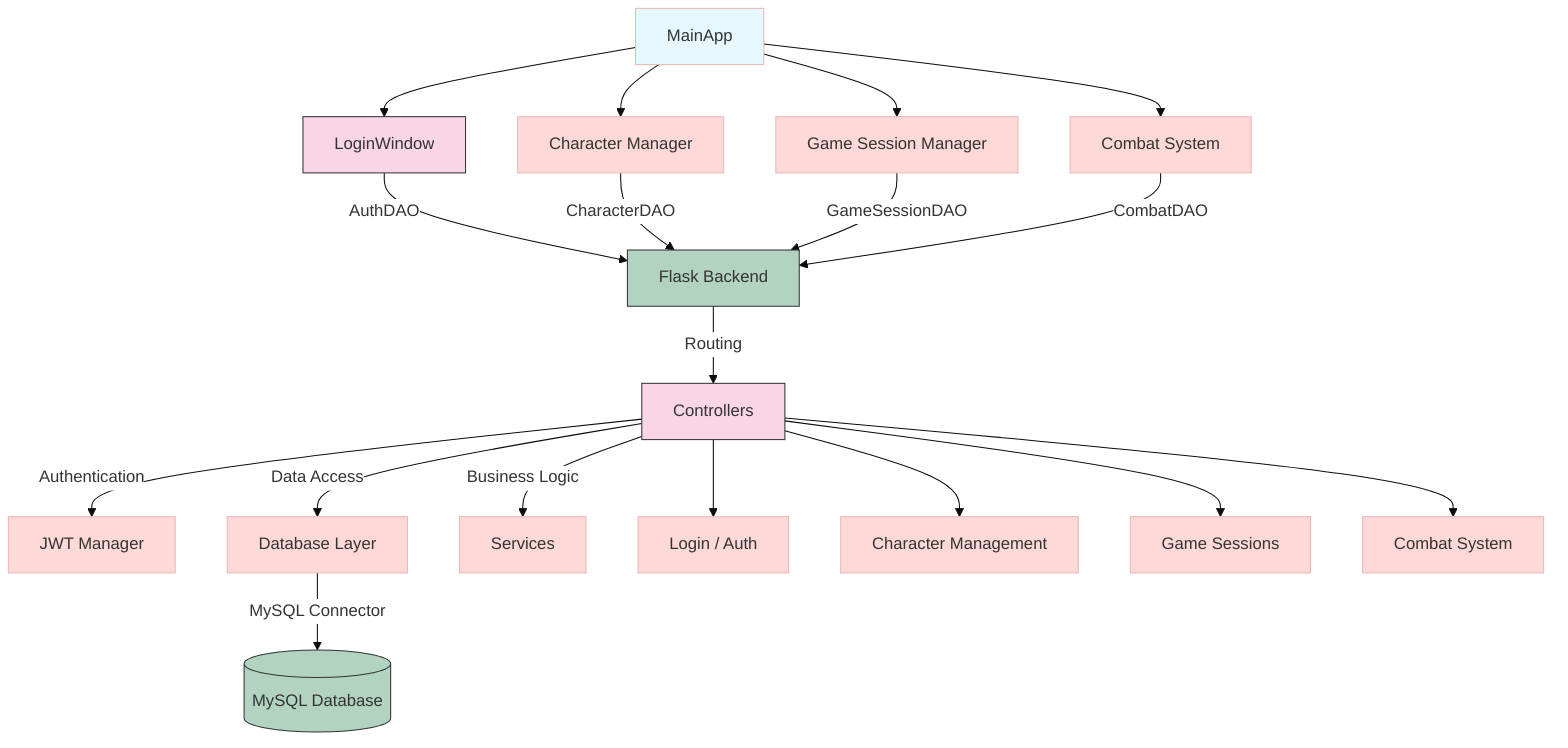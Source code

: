 %%{init: {'theme': 'base', 'themeVariables': { 'primaryColor': '#ffd8d8', 'edgeLabelBackground':'#ffffff', 'backgroundColor': '#ffffff', 'nodeTextColor': '#333333'}}}%%
graph TD
    %% Frontend %%
    A[MainApp] --> B[LoginWindow]
    A --> C[Character Manager]
    A --> D[Game Session Manager]
    A --> E[Combat System]
    
    B -->|AuthDAO| F[Backend]
    C -->|CharacterDAO| F
    D -->|GameSessionDAO| F
    E -->|CombatDAO| F

    %% Backend %%
    F[Flask Backend] -->|Routing| G[Controllers]
    G -->|Authentication| H[JWT Manager]
    G -->|Data Access| I[Database Layer]
    G -->|Business Logic| J[Services]

    %% Database %%
    I -->|MySQL Connector| K[(MySQL Database)]
    
    %% Simplified Routes %%
    G --> L[Login / Auth]
    G --> M[Character Management]
    G --> N[Game Sessions]
    G --> O[Combat System]

    %% Styling %%
    style A fill:#e6f7ff
    style B fill:#f9d5e5,stroke:#333
    style F fill:#b2d3c2,stroke:#333
    style G fill:#f9d5e5,stroke:#333
    style K fill:#b2d3c2,stroke:#333
